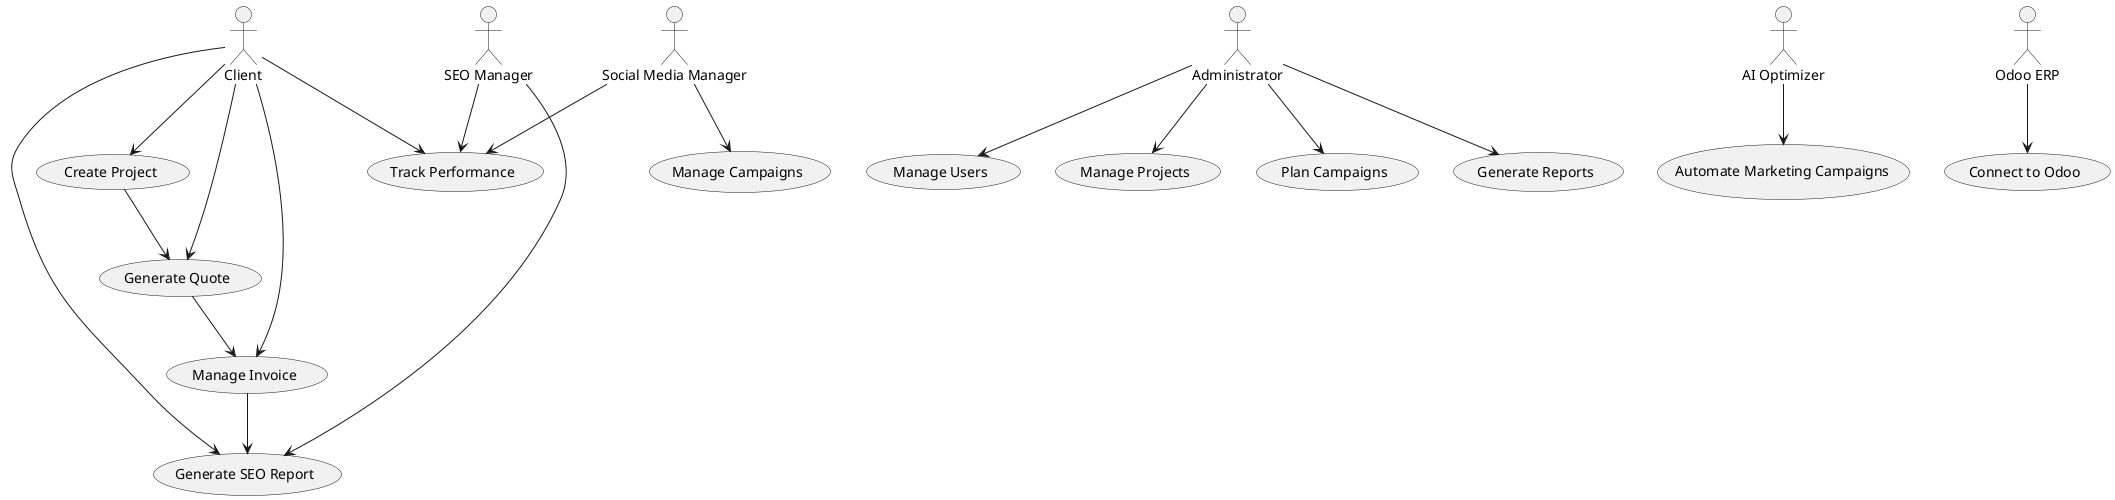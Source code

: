 @startuml
actor "Client" as client
actor "Administrator" as admin
actor "SEO Manager" as seo_manager
actor "Social Media Manager" as social_media_manager
actor "AI Optimizer" as ai_optimizer
actor "Odoo ERP" as odoo_erp

client --> (Create Project)
client --> (Generate Quote)
client --> (Manage Invoice)
client --> (Generate SEO Report)
client --> (Track Performance)

admin --> (Manage Users)
admin --> (Manage Projects)
admin --> (Plan Campaigns)
admin --> (Generate Reports)

seo_manager --> (Generate SEO Report)
seo_manager --> (Track Performance)

social_media_manager --> (Manage Campaigns)
social_media_manager --> (Track Performance)

ai_optimizer --> (Automate Marketing Campaigns)

odoo_erp --> (Connect to Odoo)

(Create Project) --> (Generate Quote)
(Generate Quote) --> (Manage Invoice)
(Manage Invoice) --> (Generate SEO Report)

@enduml
